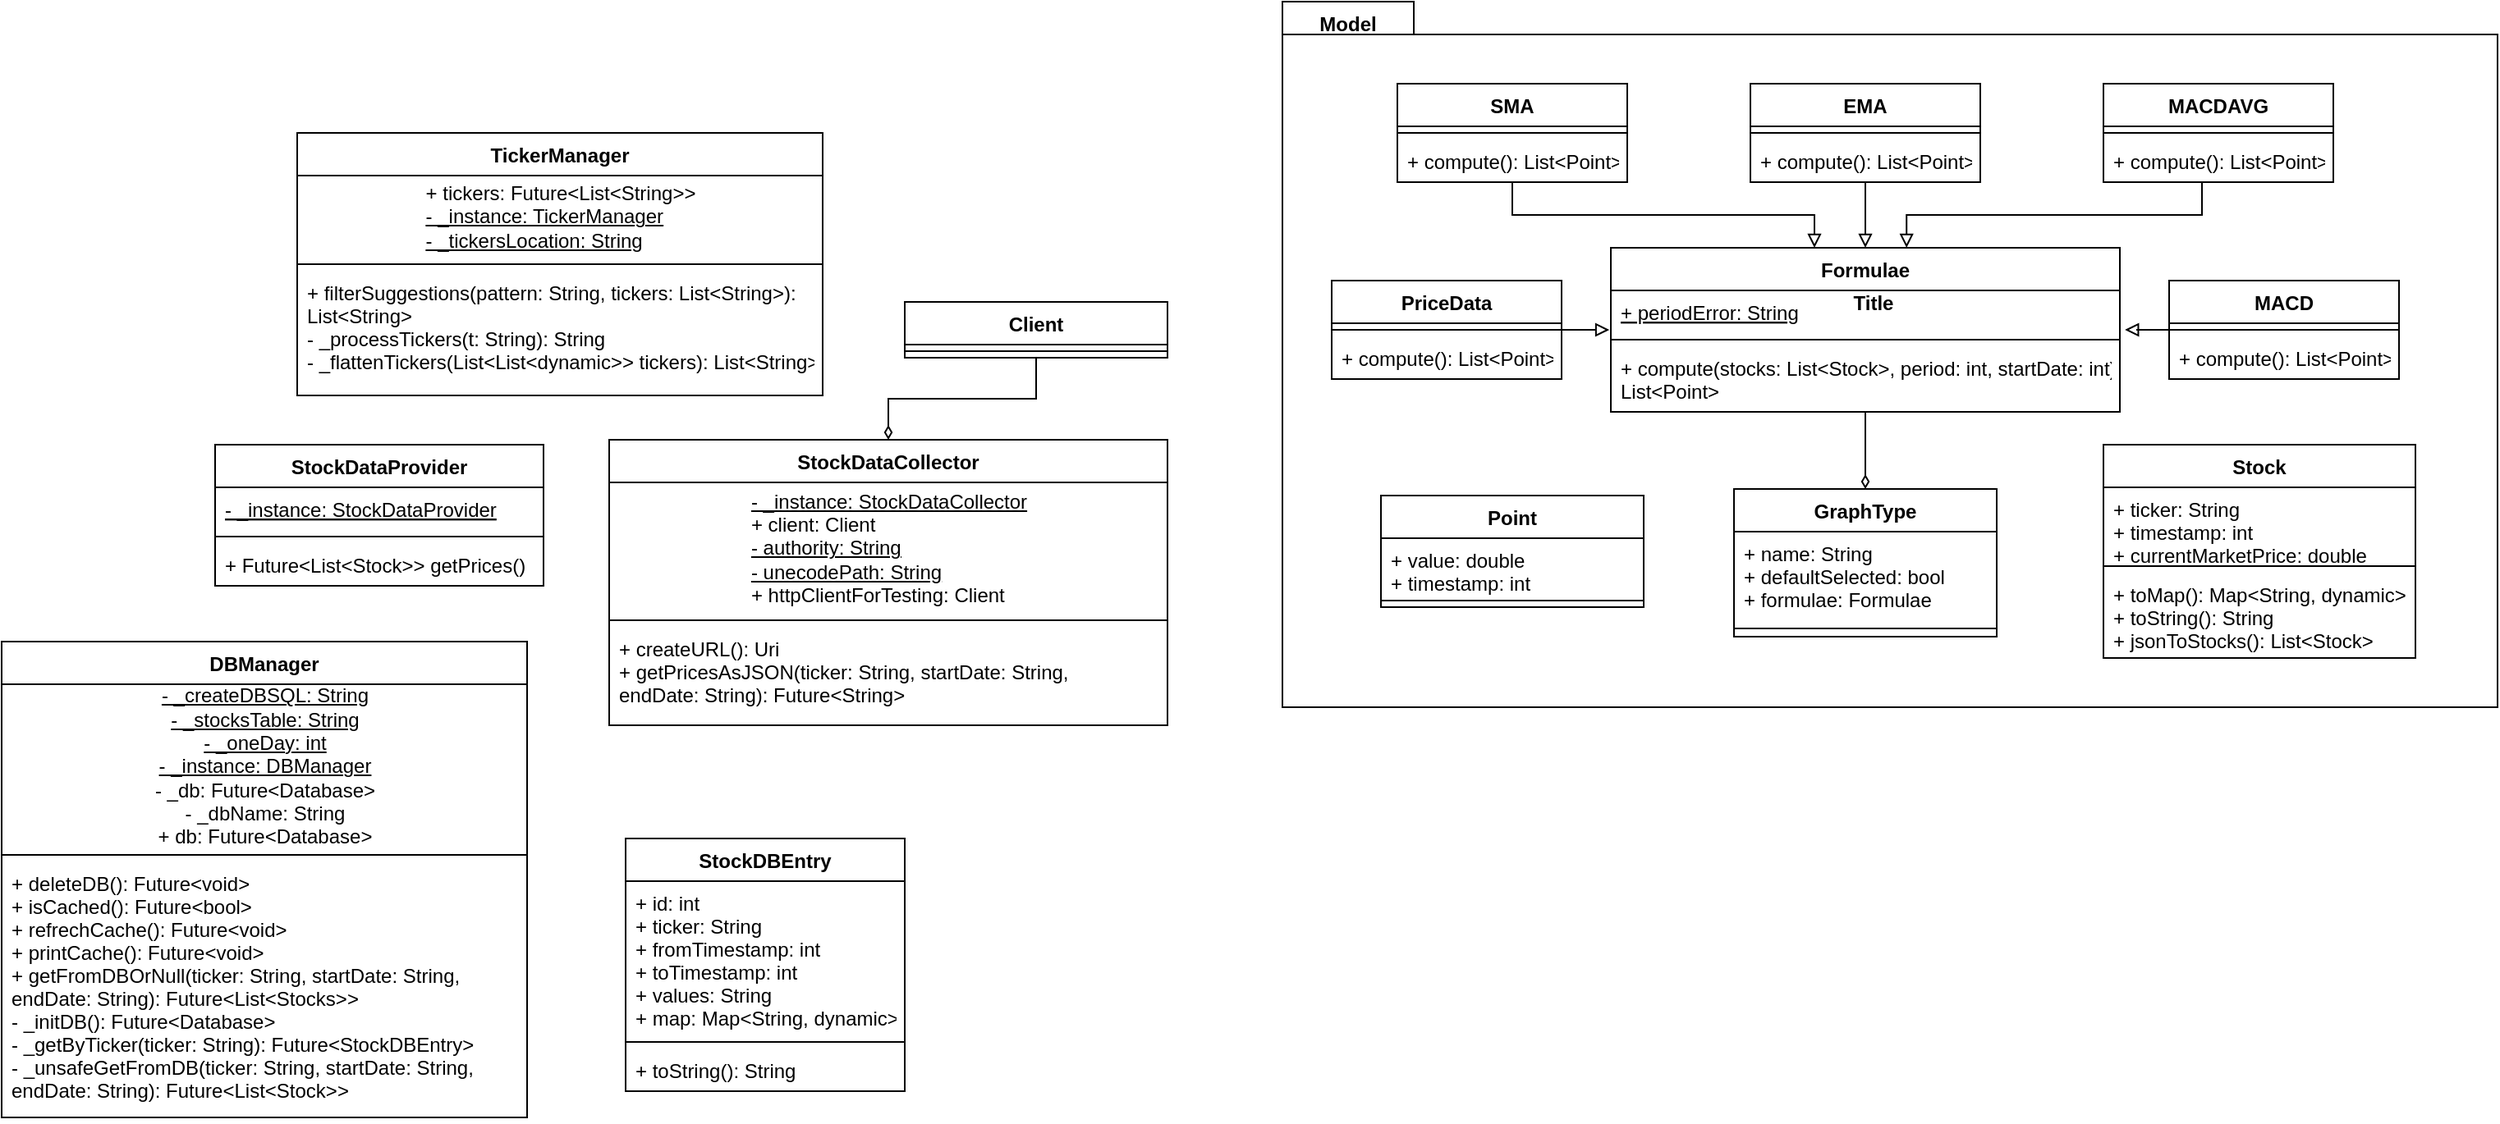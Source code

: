 <mxfile version="14.4.9" type="github">
  <diagram id="C5RBs43oDa-KdzZeNtuy" name="Page-1">
    <mxGraphModel dx="1773" dy="645" grid="1" gridSize="10" guides="1" tooltips="1" connect="1" arrows="1" fold="1" page="1" pageScale="1" pageWidth="827" pageHeight="1169" math="0" shadow="0">
      <root>
        <mxCell id="WIyWlLk6GJQsqaUBKTNV-0" />
        <mxCell id="WIyWlLk6GJQsqaUBKTNV-1" parent="WIyWlLk6GJQsqaUBKTNV-0" />
        <mxCell id="q58C368YSlQAS4IYxPb3-46" value="" style="shape=folder;fontStyle=1;spacingTop=10;tabWidth=80;tabHeight=20;tabPosition=left;html=1;" vertex="1" parent="WIyWlLk6GJQsqaUBKTNV-1">
          <mxGeometry x="720" y="20" width="740" height="430" as="geometry" />
        </mxCell>
        <mxCell id="q58C368YSlQAS4IYxPb3-39" style="edgeStyle=orthogonalEdgeStyle;rounded=0;orthogonalLoop=1;jettySize=auto;html=1;entryX=0.5;entryY=0;entryDx=0;entryDy=0;endArrow=diamondThin;endFill=0;" edge="1" parent="WIyWlLk6GJQsqaUBKTNV-1" source="q58C368YSlQAS4IYxPb3-1" target="q58C368YSlQAS4IYxPb3-24">
          <mxGeometry relative="1" as="geometry" />
        </mxCell>
        <mxCell id="q58C368YSlQAS4IYxPb3-1" value="Formulae" style="swimlane;fontStyle=1;align=center;verticalAlign=top;childLayout=stackLayout;horizontal=1;startSize=26;horizontalStack=0;resizeParent=1;resizeParentMax=0;resizeLast=0;collapsible=1;marginBottom=0;" vertex="1" parent="WIyWlLk6GJQsqaUBKTNV-1">
          <mxGeometry x="920" y="170" width="310" height="100" as="geometry" />
        </mxCell>
        <mxCell id="q58C368YSlQAS4IYxPb3-2" value="+ periodError: String" style="text;strokeColor=none;fillColor=none;align=left;verticalAlign=top;spacingLeft=4;spacingRight=4;overflow=hidden;rotatable=0;points=[[0,0.5],[1,0.5]];portConstraint=eastwest;fontStyle=4" vertex="1" parent="q58C368YSlQAS4IYxPb3-1">
          <mxGeometry y="26" width="310" height="26" as="geometry" />
        </mxCell>
        <mxCell id="q58C368YSlQAS4IYxPb3-3" value="" style="line;strokeWidth=1;fillColor=none;align=left;verticalAlign=middle;spacingTop=-1;spacingLeft=3;spacingRight=3;rotatable=0;labelPosition=right;points=[];portConstraint=eastwest;" vertex="1" parent="q58C368YSlQAS4IYxPb3-1">
          <mxGeometry y="52" width="310" height="8" as="geometry" />
        </mxCell>
        <mxCell id="q58C368YSlQAS4IYxPb3-4" value="+ compute(stocks: List&lt;Stock&gt;, period: int, startDate: int): &#xa;List&lt;Point&gt;" style="text;strokeColor=none;fillColor=none;align=left;verticalAlign=top;spacingLeft=4;spacingRight=4;overflow=hidden;rotatable=0;points=[[0,0.5],[1,0.5]];portConstraint=eastwest;" vertex="1" parent="q58C368YSlQAS4IYxPb3-1">
          <mxGeometry y="60" width="310" height="40" as="geometry" />
        </mxCell>
        <mxCell id="q58C368YSlQAS4IYxPb3-42" style="edgeStyle=orthogonalEdgeStyle;rounded=0;orthogonalLoop=1;jettySize=auto;html=1;entryX=0.5;entryY=0;entryDx=0;entryDy=0;endArrow=block;endFill=0;" edge="1" parent="WIyWlLk6GJQsqaUBKTNV-1" source="q58C368YSlQAS4IYxPb3-9" target="q58C368YSlQAS4IYxPb3-1">
          <mxGeometry relative="1" as="geometry" />
        </mxCell>
        <mxCell id="q58C368YSlQAS4IYxPb3-9" value="EMA" style="swimlane;fontStyle=1;align=center;verticalAlign=top;childLayout=stackLayout;horizontal=1;startSize=26;horizontalStack=0;resizeParent=1;resizeParentMax=0;resizeLast=0;collapsible=1;marginBottom=0;" vertex="1" parent="WIyWlLk6GJQsqaUBKTNV-1">
          <mxGeometry x="1005" y="70" width="140" height="60" as="geometry" />
        </mxCell>
        <mxCell id="q58C368YSlQAS4IYxPb3-10" value="" style="line;strokeWidth=1;fillColor=none;align=left;verticalAlign=middle;spacingTop=-1;spacingLeft=3;spacingRight=3;rotatable=0;labelPosition=right;points=[];portConstraint=eastwest;" vertex="1" parent="q58C368YSlQAS4IYxPb3-9">
          <mxGeometry y="26" width="140" height="8" as="geometry" />
        </mxCell>
        <mxCell id="q58C368YSlQAS4IYxPb3-11" value="+ compute(): List&lt;Point&gt;" style="text;strokeColor=none;fillColor=none;align=left;verticalAlign=top;spacingLeft=4;spacingRight=4;overflow=hidden;rotatable=0;points=[[0,0.5],[1,0.5]];portConstraint=eastwest;" vertex="1" parent="q58C368YSlQAS4IYxPb3-9">
          <mxGeometry y="34" width="140" height="26" as="geometry" />
        </mxCell>
        <mxCell id="q58C368YSlQAS4IYxPb3-44" style="edgeStyle=orthogonalEdgeStyle;rounded=0;orthogonalLoop=1;jettySize=auto;html=1;entryX=0.4;entryY=0;entryDx=0;entryDy=0;entryPerimeter=0;endArrow=block;endFill=0;" edge="1" parent="WIyWlLk6GJQsqaUBKTNV-1" source="q58C368YSlQAS4IYxPb3-12" target="q58C368YSlQAS4IYxPb3-1">
          <mxGeometry relative="1" as="geometry">
            <Array as="points">
              <mxPoint x="860" y="150" />
              <mxPoint x="1044" y="150" />
            </Array>
          </mxGeometry>
        </mxCell>
        <mxCell id="q58C368YSlQAS4IYxPb3-12" value="SMA" style="swimlane;fontStyle=1;align=center;verticalAlign=top;childLayout=stackLayout;horizontal=1;startSize=26;horizontalStack=0;resizeParent=1;resizeParentMax=0;resizeLast=0;collapsible=1;marginBottom=0;" vertex="1" parent="WIyWlLk6GJQsqaUBKTNV-1">
          <mxGeometry x="790" y="70" width="140" height="60" as="geometry" />
        </mxCell>
        <mxCell id="q58C368YSlQAS4IYxPb3-13" value="" style="line;strokeWidth=1;fillColor=none;align=left;verticalAlign=middle;spacingTop=-1;spacingLeft=3;spacingRight=3;rotatable=0;labelPosition=right;points=[];portConstraint=eastwest;" vertex="1" parent="q58C368YSlQAS4IYxPb3-12">
          <mxGeometry y="26" width="140" height="8" as="geometry" />
        </mxCell>
        <mxCell id="q58C368YSlQAS4IYxPb3-14" value="+ compute(): List&lt;Point&gt;" style="text;strokeColor=none;fillColor=none;align=left;verticalAlign=top;spacingLeft=4;spacingRight=4;overflow=hidden;rotatable=0;points=[[0,0.5],[1,0.5]];portConstraint=eastwest;" vertex="1" parent="q58C368YSlQAS4IYxPb3-12">
          <mxGeometry y="34" width="140" height="26" as="geometry" />
        </mxCell>
        <mxCell id="q58C368YSlQAS4IYxPb3-40" style="edgeStyle=orthogonalEdgeStyle;rounded=0;orthogonalLoop=1;jettySize=auto;html=1;entryX=-0.003;entryY=0.923;entryDx=0;entryDy=0;entryPerimeter=0;endArrow=block;endFill=0;" edge="1" parent="WIyWlLk6GJQsqaUBKTNV-1" source="q58C368YSlQAS4IYxPb3-15" target="q58C368YSlQAS4IYxPb3-2">
          <mxGeometry relative="1" as="geometry" />
        </mxCell>
        <mxCell id="q58C368YSlQAS4IYxPb3-15" value="PriceData" style="swimlane;fontStyle=1;align=center;verticalAlign=top;childLayout=stackLayout;horizontal=1;startSize=26;horizontalStack=0;resizeParent=1;resizeParentMax=0;resizeLast=0;collapsible=1;marginBottom=0;" vertex="1" parent="WIyWlLk6GJQsqaUBKTNV-1">
          <mxGeometry x="750" y="190" width="140" height="60" as="geometry" />
        </mxCell>
        <mxCell id="q58C368YSlQAS4IYxPb3-16" value="" style="line;strokeWidth=1;fillColor=none;align=left;verticalAlign=middle;spacingTop=-1;spacingLeft=3;spacingRight=3;rotatable=0;labelPosition=right;points=[];portConstraint=eastwest;" vertex="1" parent="q58C368YSlQAS4IYxPb3-15">
          <mxGeometry y="26" width="140" height="8" as="geometry" />
        </mxCell>
        <mxCell id="q58C368YSlQAS4IYxPb3-17" value="+ compute(): List&lt;Point&gt;" style="text;strokeColor=none;fillColor=none;align=left;verticalAlign=top;spacingLeft=4;spacingRight=4;overflow=hidden;rotatable=0;points=[[0,0.5],[1,0.5]];portConstraint=eastwest;" vertex="1" parent="q58C368YSlQAS4IYxPb3-15">
          <mxGeometry y="34" width="140" height="26" as="geometry" />
        </mxCell>
        <mxCell id="q58C368YSlQAS4IYxPb3-45" style="edgeStyle=orthogonalEdgeStyle;rounded=0;orthogonalLoop=1;jettySize=auto;html=1;entryX=1.01;entryY=0.923;entryDx=0;entryDy=0;entryPerimeter=0;endArrow=block;endFill=0;" edge="1" parent="WIyWlLk6GJQsqaUBKTNV-1" source="q58C368YSlQAS4IYxPb3-18" target="q58C368YSlQAS4IYxPb3-2">
          <mxGeometry relative="1" as="geometry" />
        </mxCell>
        <mxCell id="q58C368YSlQAS4IYxPb3-18" value="MACD" style="swimlane;fontStyle=1;align=center;verticalAlign=top;childLayout=stackLayout;horizontal=1;startSize=26;horizontalStack=0;resizeParent=1;resizeParentMax=0;resizeLast=0;collapsible=1;marginBottom=0;" vertex="1" parent="WIyWlLk6GJQsqaUBKTNV-1">
          <mxGeometry x="1260" y="190" width="140" height="60" as="geometry" />
        </mxCell>
        <mxCell id="q58C368YSlQAS4IYxPb3-19" value="" style="line;strokeWidth=1;fillColor=none;align=left;verticalAlign=middle;spacingTop=-1;spacingLeft=3;spacingRight=3;rotatable=0;labelPosition=right;points=[];portConstraint=eastwest;" vertex="1" parent="q58C368YSlQAS4IYxPb3-18">
          <mxGeometry y="26" width="140" height="8" as="geometry" />
        </mxCell>
        <mxCell id="q58C368YSlQAS4IYxPb3-20" value="+ compute(): List&lt;Point&gt;" style="text;strokeColor=none;fillColor=none;align=left;verticalAlign=top;spacingLeft=4;spacingRight=4;overflow=hidden;rotatable=0;points=[[0,0.5],[1,0.5]];portConstraint=eastwest;" vertex="1" parent="q58C368YSlQAS4IYxPb3-18">
          <mxGeometry y="34" width="140" height="26" as="geometry" />
        </mxCell>
        <mxCell id="q58C368YSlQAS4IYxPb3-43" style="edgeStyle=orthogonalEdgeStyle;rounded=0;orthogonalLoop=1;jettySize=auto;html=1;entryX=0.581;entryY=0;entryDx=0;entryDy=0;entryPerimeter=0;endArrow=block;endFill=0;" edge="1" parent="WIyWlLk6GJQsqaUBKTNV-1" source="q58C368YSlQAS4IYxPb3-21" target="q58C368YSlQAS4IYxPb3-1">
          <mxGeometry relative="1" as="geometry">
            <Array as="points">
              <mxPoint x="1280" y="150" />
              <mxPoint x="1100" y="150" />
            </Array>
          </mxGeometry>
        </mxCell>
        <mxCell id="q58C368YSlQAS4IYxPb3-21" value="MACDAVG" style="swimlane;fontStyle=1;align=center;verticalAlign=top;childLayout=stackLayout;horizontal=1;startSize=26;horizontalStack=0;resizeParent=1;resizeParentMax=0;resizeLast=0;collapsible=1;marginBottom=0;" vertex="1" parent="WIyWlLk6GJQsqaUBKTNV-1">
          <mxGeometry x="1220" y="70" width="140" height="60" as="geometry" />
        </mxCell>
        <mxCell id="q58C368YSlQAS4IYxPb3-22" value="" style="line;strokeWidth=1;fillColor=none;align=left;verticalAlign=middle;spacingTop=-1;spacingLeft=3;spacingRight=3;rotatable=0;labelPosition=right;points=[];portConstraint=eastwest;" vertex="1" parent="q58C368YSlQAS4IYxPb3-21">
          <mxGeometry y="26" width="140" height="8" as="geometry" />
        </mxCell>
        <mxCell id="q58C368YSlQAS4IYxPb3-23" value="+ compute(): List&lt;Point&gt;" style="text;strokeColor=none;fillColor=none;align=left;verticalAlign=top;spacingLeft=4;spacingRight=4;overflow=hidden;rotatable=0;points=[[0,0.5],[1,0.5]];portConstraint=eastwest;" vertex="1" parent="q58C368YSlQAS4IYxPb3-21">
          <mxGeometry y="34" width="140" height="26" as="geometry" />
        </mxCell>
        <mxCell id="q58C368YSlQAS4IYxPb3-24" value="GraphType" style="swimlane;fontStyle=1;align=center;verticalAlign=top;childLayout=stackLayout;horizontal=1;startSize=26;horizontalStack=0;resizeParent=1;resizeParentMax=0;resizeLast=0;collapsible=1;marginBottom=0;" vertex="1" parent="WIyWlLk6GJQsqaUBKTNV-1">
          <mxGeometry x="995" y="317" width="160" height="90" as="geometry" />
        </mxCell>
        <mxCell id="q58C368YSlQAS4IYxPb3-25" value="+ name: String&#xa;+ defaultSelected: bool&#xa;+ formulae: Formulae" style="text;strokeColor=none;fillColor=none;align=left;verticalAlign=top;spacingLeft=4;spacingRight=4;overflow=hidden;rotatable=0;points=[[0,0.5],[1,0.5]];portConstraint=eastwest;" vertex="1" parent="q58C368YSlQAS4IYxPb3-24">
          <mxGeometry y="26" width="160" height="54" as="geometry" />
        </mxCell>
        <mxCell id="q58C368YSlQAS4IYxPb3-26" value="" style="line;strokeWidth=1;fillColor=none;align=left;verticalAlign=middle;spacingTop=-1;spacingLeft=3;spacingRight=3;rotatable=0;labelPosition=right;points=[];portConstraint=eastwest;" vertex="1" parent="q58C368YSlQAS4IYxPb3-24">
          <mxGeometry y="80" width="160" height="10" as="geometry" />
        </mxCell>
        <mxCell id="q58C368YSlQAS4IYxPb3-28" value="Point" style="swimlane;fontStyle=1;align=center;verticalAlign=top;childLayout=stackLayout;horizontal=1;startSize=26;horizontalStack=0;resizeParent=1;resizeParentMax=0;resizeLast=0;collapsible=1;marginBottom=0;" vertex="1" parent="WIyWlLk6GJQsqaUBKTNV-1">
          <mxGeometry x="780" y="321" width="160" height="68" as="geometry" />
        </mxCell>
        <mxCell id="q58C368YSlQAS4IYxPb3-29" value="+ value: double&#xa;+ timestamp: int" style="text;strokeColor=none;fillColor=none;align=left;verticalAlign=top;spacingLeft=4;spacingRight=4;overflow=hidden;rotatable=0;points=[[0,0.5],[1,0.5]];portConstraint=eastwest;" vertex="1" parent="q58C368YSlQAS4IYxPb3-28">
          <mxGeometry y="26" width="160" height="34" as="geometry" />
        </mxCell>
        <mxCell id="q58C368YSlQAS4IYxPb3-30" value="" style="line;strokeWidth=1;fillColor=none;align=left;verticalAlign=middle;spacingTop=-1;spacingLeft=3;spacingRight=3;rotatable=0;labelPosition=right;points=[];portConstraint=eastwest;" vertex="1" parent="q58C368YSlQAS4IYxPb3-28">
          <mxGeometry y="60" width="160" height="8" as="geometry" />
        </mxCell>
        <mxCell id="q58C368YSlQAS4IYxPb3-32" value="Stock" style="swimlane;fontStyle=1;align=center;verticalAlign=top;childLayout=stackLayout;horizontal=1;startSize=26;horizontalStack=0;resizeParent=1;resizeParentMax=0;resizeLast=0;collapsible=1;marginBottom=0;" vertex="1" parent="WIyWlLk6GJQsqaUBKTNV-1">
          <mxGeometry x="1220" y="290" width="190" height="130" as="geometry" />
        </mxCell>
        <mxCell id="q58C368YSlQAS4IYxPb3-33" value="+ ticker: String&#xa;+ timestamp: int&#xa;+ currentMarketPrice: double" style="text;strokeColor=none;fillColor=none;align=left;verticalAlign=top;spacingLeft=4;spacingRight=4;overflow=hidden;rotatable=0;points=[[0,0.5],[1,0.5]];portConstraint=eastwest;" vertex="1" parent="q58C368YSlQAS4IYxPb3-32">
          <mxGeometry y="26" width="190" height="44" as="geometry" />
        </mxCell>
        <mxCell id="q58C368YSlQAS4IYxPb3-34" value="" style="line;strokeWidth=1;fillColor=none;align=left;verticalAlign=middle;spacingTop=-1;spacingLeft=3;spacingRight=3;rotatable=0;labelPosition=right;points=[];portConstraint=eastwest;" vertex="1" parent="q58C368YSlQAS4IYxPb3-32">
          <mxGeometry y="70" width="190" height="8" as="geometry" />
        </mxCell>
        <mxCell id="q58C368YSlQAS4IYxPb3-35" value="+ toMap(): Map&lt;String, dynamic&gt;&#xa;+ toString(): String&#xa;+ jsonToStocks(): List&lt;Stock&gt;&#xa;" style="text;strokeColor=none;fillColor=none;align=left;verticalAlign=top;spacingLeft=4;spacingRight=4;overflow=hidden;rotatable=0;points=[[0,0.5],[1,0.5]];portConstraint=eastwest;" vertex="1" parent="q58C368YSlQAS4IYxPb3-32">
          <mxGeometry y="78" width="190" height="52" as="geometry" />
        </mxCell>
        <mxCell id="q58C368YSlQAS4IYxPb3-47" value="Title" style="text;align=center;fontStyle=1;verticalAlign=middle;spacingLeft=3;spacingRight=3;strokeColor=none;rotatable=0;points=[[0,0.5],[1,0.5]];portConstraint=eastwest;" vertex="1" parent="WIyWlLk6GJQsqaUBKTNV-1">
          <mxGeometry x="1040" y="190" width="80" height="26" as="geometry" />
        </mxCell>
        <mxCell id="q58C368YSlQAS4IYxPb3-48" value="Model" style="text;align=center;fontStyle=1;verticalAlign=middle;spacingLeft=3;spacingRight=3;strokeColor=none;rotatable=0;points=[[0,0.5],[1,0.5]];portConstraint=eastwest;" vertex="1" parent="WIyWlLk6GJQsqaUBKTNV-1">
          <mxGeometry x="720" y="20" width="80" height="26" as="geometry" />
        </mxCell>
        <mxCell id="q58C368YSlQAS4IYxPb3-49" value="TickerManager" style="swimlane;fontStyle=1;align=center;verticalAlign=top;childLayout=stackLayout;horizontal=1;startSize=26;horizontalStack=0;resizeParent=1;resizeParentMax=0;resizeLast=0;collapsible=1;marginBottom=0;" vertex="1" parent="WIyWlLk6GJQsqaUBKTNV-1">
          <mxGeometry x="120" y="100" width="320" height="160" as="geometry" />
        </mxCell>
        <mxCell id="q58C368YSlQAS4IYxPb3-53" value="&lt;div style=&quot;text-align: left&quot;&gt;+ tickers: Future&amp;lt;List&amp;lt;String&amp;gt;&amp;gt;&lt;/div&gt;&lt;u&gt;&lt;div style=&quot;text-align: left&quot;&gt;&lt;u&gt;- _instance: TickerManager&lt;/u&gt;&lt;/div&gt;&lt;span&gt;&lt;div style=&quot;text-align: left&quot;&gt;&lt;u&gt;- _tickersLocation: String&lt;/u&gt;&lt;/div&gt;&lt;/span&gt;&lt;/u&gt;" style="text;html=1;align=center;verticalAlign=middle;resizable=0;points=[];autosize=1;" vertex="1" parent="q58C368YSlQAS4IYxPb3-49">
          <mxGeometry y="26" width="320" height="50" as="geometry" />
        </mxCell>
        <mxCell id="q58C368YSlQAS4IYxPb3-51" value="" style="line;strokeWidth=1;fillColor=none;align=left;verticalAlign=middle;spacingTop=-1;spacingLeft=3;spacingRight=3;rotatable=0;labelPosition=right;points=[];portConstraint=eastwest;" vertex="1" parent="q58C368YSlQAS4IYxPb3-49">
          <mxGeometry y="76" width="320" height="8" as="geometry" />
        </mxCell>
        <mxCell id="q58C368YSlQAS4IYxPb3-52" value="+ filterSuggestions(pattern: String, tickers: List&lt;String&gt;): &#xa;List&lt;String&gt;&#xa;- _processTickers(t: String): String&#xa;- _flattenTickers(List&lt;List&lt;dynamic&gt;&gt; tickers): List&lt;String&gt; " style="text;strokeColor=none;fillColor=none;align=left;verticalAlign=top;spacingLeft=4;spacingRight=4;overflow=hidden;rotatable=0;points=[[0,0.5],[1,0.5]];portConstraint=eastwest;" vertex="1" parent="q58C368YSlQAS4IYxPb3-49">
          <mxGeometry y="84" width="320" height="76" as="geometry" />
        </mxCell>
        <mxCell id="q58C368YSlQAS4IYxPb3-55" value="StockDataProvider" style="swimlane;fontStyle=1;align=center;verticalAlign=top;childLayout=stackLayout;horizontal=1;startSize=26;horizontalStack=0;resizeParent=1;resizeParentMax=0;resizeLast=0;collapsible=1;marginBottom=0;" vertex="1" parent="WIyWlLk6GJQsqaUBKTNV-1">
          <mxGeometry x="70" y="290" width="200" height="86" as="geometry" />
        </mxCell>
        <mxCell id="q58C368YSlQAS4IYxPb3-56" value="- _instance: StockDataProvider" style="text;strokeColor=none;fillColor=none;align=left;verticalAlign=top;spacingLeft=4;spacingRight=4;overflow=hidden;rotatable=0;points=[[0,0.5],[1,0.5]];portConstraint=eastwest;fontStyle=4" vertex="1" parent="q58C368YSlQAS4IYxPb3-55">
          <mxGeometry y="26" width="200" height="26" as="geometry" />
        </mxCell>
        <mxCell id="q58C368YSlQAS4IYxPb3-57" value="" style="line;strokeWidth=1;fillColor=none;align=left;verticalAlign=middle;spacingTop=-1;spacingLeft=3;spacingRight=3;rotatable=0;labelPosition=right;points=[];portConstraint=eastwest;" vertex="1" parent="q58C368YSlQAS4IYxPb3-55">
          <mxGeometry y="52" width="200" height="8" as="geometry" />
        </mxCell>
        <mxCell id="q58C368YSlQAS4IYxPb3-58" value="+ Future&lt;List&lt;Stock&gt;&gt; getPrices()" style="text;strokeColor=none;fillColor=none;align=left;verticalAlign=top;spacingLeft=4;spacingRight=4;overflow=hidden;rotatable=0;points=[[0,0.5],[1,0.5]];portConstraint=eastwest;" vertex="1" parent="q58C368YSlQAS4IYxPb3-55">
          <mxGeometry y="60" width="200" height="26" as="geometry" />
        </mxCell>
        <mxCell id="q58C368YSlQAS4IYxPb3-64" value="StockDataCollector" style="swimlane;fontStyle=1;align=center;verticalAlign=top;childLayout=stackLayout;horizontal=1;startSize=26;horizontalStack=0;resizeParent=1;resizeParentMax=0;resizeLast=0;collapsible=1;marginBottom=0;" vertex="1" parent="WIyWlLk6GJQsqaUBKTNV-1">
          <mxGeometry x="310" y="287" width="340" height="174" as="geometry" />
        </mxCell>
        <mxCell id="q58C368YSlQAS4IYxPb3-63" value="&lt;div style=&quot;text-align: left&quot;&gt;&lt;span style=&quot;text-decoration: underline&quot;&gt;- _instance: StockDataCollector&lt;/span&gt;&lt;/div&gt;&lt;span&gt;&lt;div style=&quot;text-align: left&quot;&gt;+ client: Client&lt;/div&gt;&lt;div style=&quot;text-decoration: underline ; text-align: left&quot;&gt;&lt;u&gt;- authority: String&lt;/u&gt;&lt;/div&gt;&lt;div style=&quot;text-decoration: underline ; text-align: left&quot;&gt;&lt;u&gt;- unecodePath: String&lt;/u&gt;&lt;/div&gt;&lt;div style=&quot;text-align: left&quot;&gt;+ httpClientForTesting: Client&lt;/div&gt;&lt;/span&gt;" style="text;html=1;align=center;verticalAlign=middle;resizable=0;points=[];autosize=1;" vertex="1" parent="q58C368YSlQAS4IYxPb3-64">
          <mxGeometry y="26" width="340" height="80" as="geometry" />
        </mxCell>
        <mxCell id="q58C368YSlQAS4IYxPb3-66" value="" style="line;strokeWidth=1;fillColor=none;align=left;verticalAlign=middle;spacingTop=-1;spacingLeft=3;spacingRight=3;rotatable=0;labelPosition=right;points=[];portConstraint=eastwest;" vertex="1" parent="q58C368YSlQAS4IYxPb3-64">
          <mxGeometry y="106" width="340" height="8" as="geometry" />
        </mxCell>
        <mxCell id="q58C368YSlQAS4IYxPb3-67" value="+ createURL(): Uri&#xa;+ getPricesAsJSON(ticker: String, startDate: String, &#xa;endDate: String): Future&lt;String&gt;" style="text;strokeColor=none;fillColor=none;align=left;verticalAlign=top;spacingLeft=4;spacingRight=4;overflow=hidden;rotatable=0;points=[[0,0.5],[1,0.5]];portConstraint=eastwest;" vertex="1" parent="q58C368YSlQAS4IYxPb3-64">
          <mxGeometry y="114" width="340" height="60" as="geometry" />
        </mxCell>
        <mxCell id="q58C368YSlQAS4IYxPb3-73" style="edgeStyle=orthogonalEdgeStyle;rounded=0;orthogonalLoop=1;jettySize=auto;html=1;entryX=0.5;entryY=0;entryDx=0;entryDy=0;endArrow=diamondThin;endFill=0;" edge="1" parent="WIyWlLk6GJQsqaUBKTNV-1" source="q58C368YSlQAS4IYxPb3-68" target="q58C368YSlQAS4IYxPb3-64">
          <mxGeometry relative="1" as="geometry" />
        </mxCell>
        <mxCell id="q58C368YSlQAS4IYxPb3-68" value="Client" style="swimlane;fontStyle=1;align=center;verticalAlign=top;childLayout=stackLayout;horizontal=1;startSize=26;horizontalStack=0;resizeParent=1;resizeParentMax=0;resizeLast=0;collapsible=1;marginBottom=0;" vertex="1" parent="WIyWlLk6GJQsqaUBKTNV-1">
          <mxGeometry x="490" y="203" width="160" height="34" as="geometry" />
        </mxCell>
        <mxCell id="q58C368YSlQAS4IYxPb3-70" value="" style="line;strokeWidth=1;fillColor=none;align=left;verticalAlign=middle;spacingTop=-1;spacingLeft=3;spacingRight=3;rotatable=0;labelPosition=right;points=[];portConstraint=eastwest;" vertex="1" parent="q58C368YSlQAS4IYxPb3-68">
          <mxGeometry y="26" width="160" height="8" as="geometry" />
        </mxCell>
        <mxCell id="q58C368YSlQAS4IYxPb3-74" value="DBManager" style="swimlane;fontStyle=1;align=center;verticalAlign=top;childLayout=stackLayout;horizontal=1;startSize=26;horizontalStack=0;resizeParent=1;resizeParentMax=0;resizeLast=0;collapsible=1;marginBottom=0;" vertex="1" parent="WIyWlLk6GJQsqaUBKTNV-1">
          <mxGeometry x="-60" y="410" width="320" height="290" as="geometry" />
        </mxCell>
        <mxCell id="q58C368YSlQAS4IYxPb3-78" value="&lt;u&gt;- _createDBSQL: String&lt;br&gt;- _stocksTable: String&lt;br&gt;- _oneDay: int&lt;br&gt;- _instance: DBManager&lt;br&gt;&lt;/u&gt;- _db: Future&amp;lt;Database&amp;gt;&lt;br&gt;- _dbName: String&lt;br&gt;+ db: Future&amp;lt;Database&amp;gt;" style="text;html=1;align=center;verticalAlign=middle;resizable=0;points=[];autosize=1;" vertex="1" parent="q58C368YSlQAS4IYxPb3-74">
          <mxGeometry y="26" width="320" height="100" as="geometry" />
        </mxCell>
        <mxCell id="q58C368YSlQAS4IYxPb3-76" value="" style="line;strokeWidth=1;fillColor=none;align=left;verticalAlign=middle;spacingTop=-1;spacingLeft=3;spacingRight=3;rotatable=0;labelPosition=right;points=[];portConstraint=eastwest;" vertex="1" parent="q58C368YSlQAS4IYxPb3-74">
          <mxGeometry y="126" width="320" height="8" as="geometry" />
        </mxCell>
        <mxCell id="q58C368YSlQAS4IYxPb3-77" value="+ deleteDB(): Future&lt;void&gt;&#xa;+ isCached(): Future&lt;bool&gt;&#xa;+ refrechCache(): Future&lt;void&gt;&#xa;+ printCache(): Future&lt;void&gt;&#xa;+ getFromDBOrNull(ticker: String, startDate: String, &#xa;endDate: String): Future&lt;List&lt;Stocks&gt;&gt;&#xa;- _initDB(): Future&lt;Database&gt;&#xa;- _getByTicker(ticker: String): Future&lt;StockDBEntry&gt;&#xa;- _unsafeGetFromDB(ticker: String, startDate: String, &#xa;endDate: String): Future&lt;List&lt;Stock&gt;&gt; " style="text;strokeColor=none;fillColor=none;align=left;verticalAlign=top;spacingLeft=4;spacingRight=4;overflow=hidden;rotatable=0;points=[[0,0.5],[1,0.5]];portConstraint=eastwest;" vertex="1" parent="q58C368YSlQAS4IYxPb3-74">
          <mxGeometry y="134" width="320" height="156" as="geometry" />
        </mxCell>
        <mxCell id="q58C368YSlQAS4IYxPb3-79" value="StockDBEntry" style="swimlane;fontStyle=1;align=center;verticalAlign=top;childLayout=stackLayout;horizontal=1;startSize=26;horizontalStack=0;resizeParent=1;resizeParentMax=0;resizeLast=0;collapsible=1;marginBottom=0;" vertex="1" parent="WIyWlLk6GJQsqaUBKTNV-1">
          <mxGeometry x="320" y="530" width="170" height="154" as="geometry" />
        </mxCell>
        <mxCell id="q58C368YSlQAS4IYxPb3-80" value="+ id: int&#xa;+ ticker: String&#xa;+ fromTimestamp: int&#xa;+ toTimestamp: int&#xa;+ values: String&#xa;+ map: Map&lt;String, dynamic&gt;" style="text;strokeColor=none;fillColor=none;align=left;verticalAlign=top;spacingLeft=4;spacingRight=4;overflow=hidden;rotatable=0;points=[[0,0.5],[1,0.5]];portConstraint=eastwest;" vertex="1" parent="q58C368YSlQAS4IYxPb3-79">
          <mxGeometry y="26" width="170" height="94" as="geometry" />
        </mxCell>
        <mxCell id="q58C368YSlQAS4IYxPb3-81" value="" style="line;strokeWidth=1;fillColor=none;align=left;verticalAlign=middle;spacingTop=-1;spacingLeft=3;spacingRight=3;rotatable=0;labelPosition=right;points=[];portConstraint=eastwest;" vertex="1" parent="q58C368YSlQAS4IYxPb3-79">
          <mxGeometry y="120" width="170" height="8" as="geometry" />
        </mxCell>
        <mxCell id="q58C368YSlQAS4IYxPb3-82" value="+ toString(): String" style="text;strokeColor=none;fillColor=none;align=left;verticalAlign=top;spacingLeft=4;spacingRight=4;overflow=hidden;rotatable=0;points=[[0,0.5],[1,0.5]];portConstraint=eastwest;" vertex="1" parent="q58C368YSlQAS4IYxPb3-79">
          <mxGeometry y="128" width="170" height="26" as="geometry" />
        </mxCell>
      </root>
    </mxGraphModel>
  </diagram>
</mxfile>
